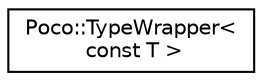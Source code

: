 digraph "Graphical Class Hierarchy"
{
 // LATEX_PDF_SIZE
  edge [fontname="Helvetica",fontsize="10",labelfontname="Helvetica",labelfontsize="10"];
  node [fontname="Helvetica",fontsize="10",shape=record];
  rankdir="LR";
  Node0 [label="Poco::TypeWrapper\<\l const T \>",height=0.2,width=0.4,color="black", fillcolor="white", style="filled",URL="$structPoco_1_1TypeWrapper_3_01const_01T_01_4.html",tooltip=" "];
}
